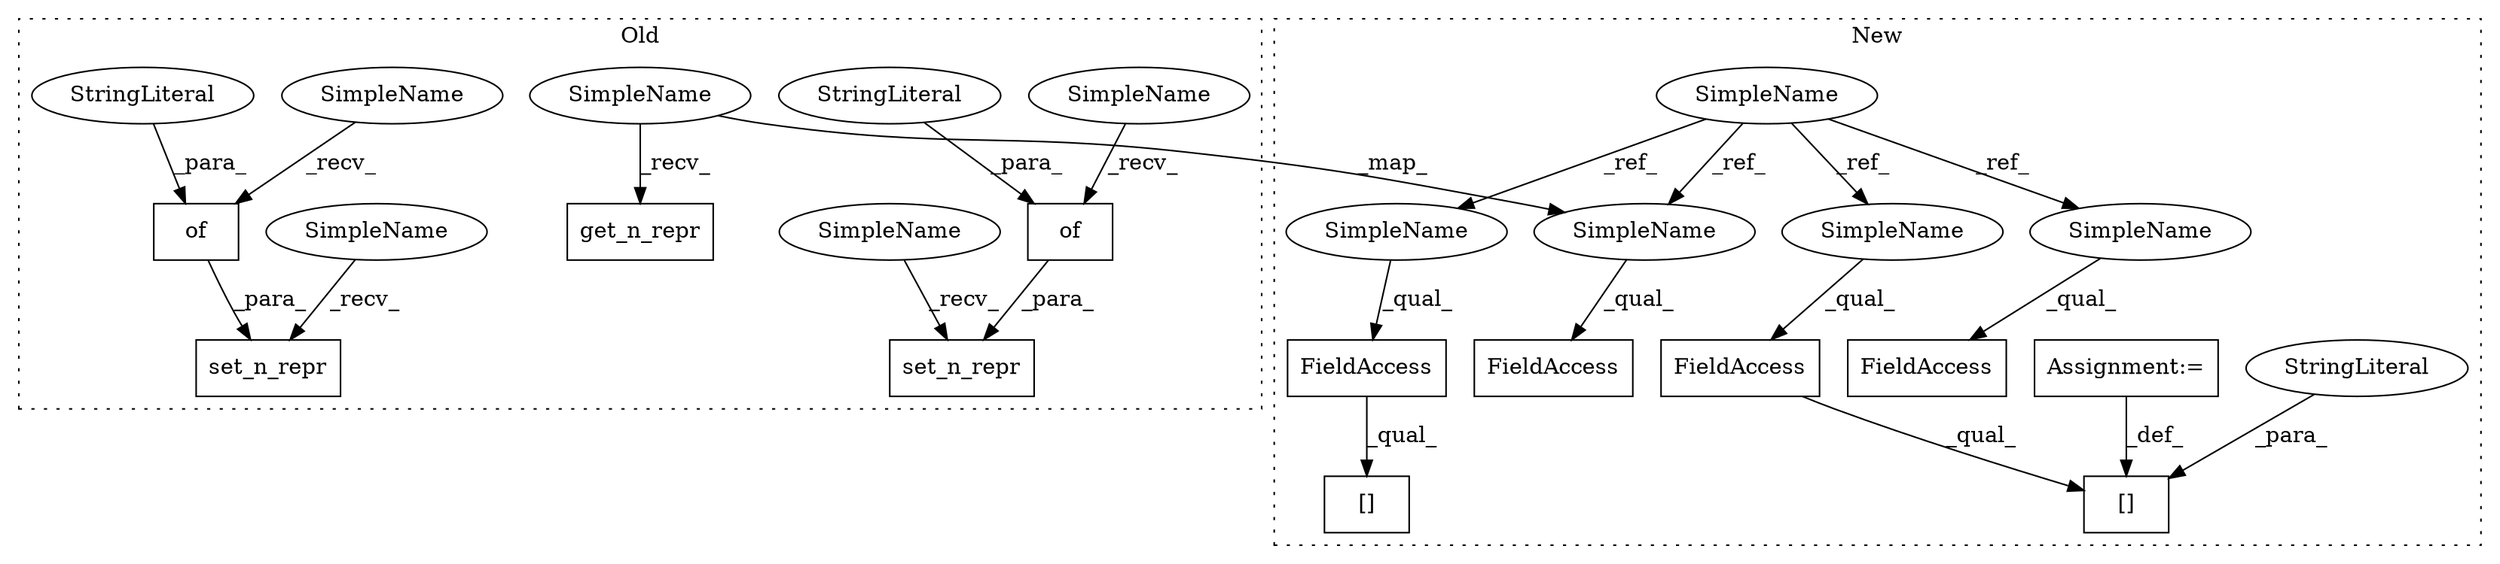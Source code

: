digraph G {
subgraph cluster0 {
1 [label="get_n_repr" a="32" s="1880" l="12" shape="box"];
8 [label="set_n_repr" a="32" s="2122,2180" l="11,1" shape="box"];
9 [label="of" a="32" s="2137,2177" l="3,1" shape="box"];
10 [label="StringLiteral" a="45" s="2140" l="3" shape="ellipse"];
12 [label="of" a="32" s="2032,2074" l="3,1" shape="box"];
14 [label="StringLiteral" a="45" s="2035" l="3" shape="ellipse"];
16 [label="set_n_repr" a="32" s="2017,2075" l="11,1" shape="box"];
17 [label="SimpleName" a="42" s="2028" l="3" shape="ellipse"];
18 [label="SimpleName" a="42" s="2133" l="3" shape="ellipse"];
23 [label="SimpleName" a="42" s="1878" l="1" shape="ellipse"];
24 [label="SimpleName" a="42" s="2120" l="1" shape="ellipse"];
25 [label="SimpleName" a="42" s="2015" l="1" shape="ellipse"];
label = "Old";
style="dotted";
}
subgraph cluster1 {
2 [label="[]" a="2" s="1805,1816" l="8,1" shape="box"];
3 [label="FieldAccess" a="22" s="1805" l="7" shape="box"];
4 [label="StringLiteral" a="45" s="1813" l="3" shape="ellipse"];
5 [label="Assignment:=" a="7" s="1817" l="1" shape="box"];
6 [label="SimpleName" a="42" s="1781" l="1" shape="ellipse"];
7 [label="FieldAccess" a="22" s="2806" l="7" shape="box"];
11 [label="[]" a="2" s="2806,2834" l="13,2" shape="box"];
13 [label="FieldAccess" a="22" s="3405" l="7" shape="box"];
15 [label="FieldAccess" a="22" s="1948" l="7" shape="box"];
19 [label="SimpleName" a="42" s="1805" l="1" shape="ellipse"];
20 [label="SimpleName" a="42" s="1948" l="1" shape="ellipse"];
21 [label="SimpleName" a="42" s="2806" l="1" shape="ellipse"];
22 [label="SimpleName" a="42" s="3405" l="1" shape="ellipse"];
label = "New";
style="dotted";
}
3 -> 2 [label="_qual_"];
4 -> 2 [label="_para_"];
5 -> 2 [label="_def_"];
6 -> 20 [label="_ref_"];
6 -> 19 [label="_ref_"];
6 -> 22 [label="_ref_"];
6 -> 21 [label="_ref_"];
7 -> 11 [label="_qual_"];
9 -> 8 [label="_para_"];
10 -> 9 [label="_para_"];
12 -> 16 [label="_para_"];
14 -> 12 [label="_para_"];
17 -> 12 [label="_recv_"];
18 -> 9 [label="_recv_"];
19 -> 3 [label="_qual_"];
20 -> 15 [label="_qual_"];
21 -> 7 [label="_qual_"];
22 -> 13 [label="_qual_"];
23 -> 1 [label="_recv_"];
23 -> 20 [label="_map_"];
24 -> 8 [label="_recv_"];
25 -> 16 [label="_recv_"];
}